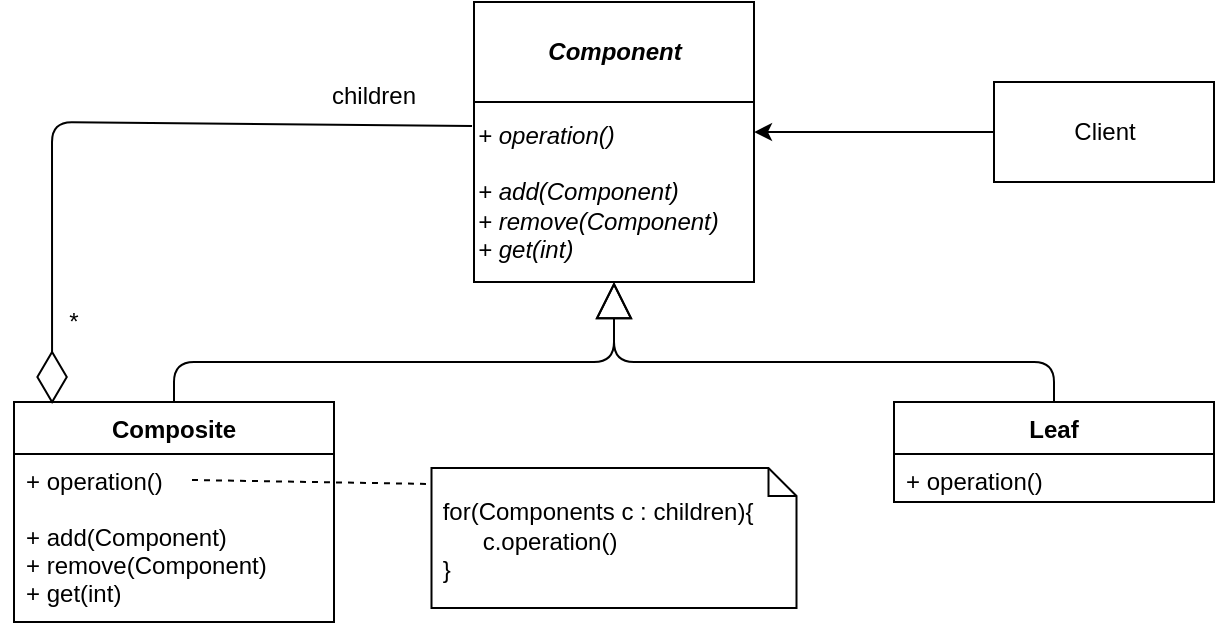 <mxfile version="12.4.2" type="device" pages="1"><diagram id="pwPey37keKHS50bip3LP" name="Page-1"><mxGraphModel dx="1422" dy="769" grid="1" gridSize="10" guides="1" tooltips="1" connect="1" arrows="1" fold="1" page="1" pageScale="1" pageWidth="850" pageHeight="1100" math="0" shadow="0"><root><mxCell id="0"/><mxCell id="1" parent="0"/><mxCell id="86VfbtpFM_BXAdHo7OOQ-2" value="&lt;i&gt;&lt;b&gt;Component&lt;/b&gt;&lt;/i&gt;" style="html=1;" parent="1" vertex="1"><mxGeometry x="310" y="100" width="140" height="50" as="geometry"/></mxCell><mxCell id="Jr0UZwylnHddNpagC3Kd-8" value="" style="edgeStyle=orthogonalEdgeStyle;rounded=0;orthogonalLoop=1;jettySize=auto;html=1;entryX=1;entryY=0.167;entryDx=0;entryDy=0;entryPerimeter=0;" edge="1" parent="1" source="86VfbtpFM_BXAdHo7OOQ-10" target="86VfbtpFM_BXAdHo7OOQ-4"><mxGeometry relative="1" as="geometry"/></mxCell><mxCell id="86VfbtpFM_BXAdHo7OOQ-10" value="Client" style="html=1;" parent="1" vertex="1"><mxGeometry x="570" y="140" width="110" height="50" as="geometry"/></mxCell><mxCell id="86VfbtpFM_BXAdHo7OOQ-4" value="&lt;div&gt;&lt;i&gt;+ operation()&lt;/i&gt;&lt;/div&gt;&lt;div&gt;&lt;i&gt;&lt;br&gt;&lt;/i&gt;&lt;/div&gt;&lt;div&gt;&lt;i&gt;+ add(Component)&lt;/i&gt;&lt;/div&gt;&lt;div&gt;&lt;i&gt;+ remove(Component)&lt;/i&gt;&lt;/div&gt;&lt;div&gt;&lt;i&gt;+ get(int)&lt;/i&gt;&lt;/div&gt;" style="rounded=0;whiteSpace=wrap;html=1;align=left;" parent="1" vertex="1"><mxGeometry x="310" y="150" width="140" height="90" as="geometry"/></mxCell><mxCell id="Jr0UZwylnHddNpagC3Kd-1" value="Composite" style="swimlane;fontStyle=1;align=center;verticalAlign=top;childLayout=stackLayout;horizontal=1;startSize=26;horizontalStack=0;resizeParent=1;resizeParentMax=0;resizeLast=0;collapsible=1;marginBottom=0;" vertex="1" parent="1"><mxGeometry x="80" y="300" width="160" height="110" as="geometry"/></mxCell><mxCell id="Jr0UZwylnHddNpagC3Kd-2" value="+ operation()&#xA;&#xA;+ add(Component)&#xA;+ remove(Component)&#xA;+ get(int)" style="text;strokeColor=none;fillColor=none;align=left;verticalAlign=top;spacingLeft=4;spacingRight=4;overflow=hidden;rotatable=0;points=[[0,0.5],[1,0.5]];portConstraint=eastwest;" vertex="1" parent="Jr0UZwylnHddNpagC3Kd-1"><mxGeometry y="26" width="160" height="84" as="geometry"/></mxCell><mxCell id="Jr0UZwylnHddNpagC3Kd-6" value="Leaf" style="swimlane;fontStyle=1;align=center;verticalAlign=top;childLayout=stackLayout;horizontal=1;startSize=26;horizontalStack=0;resizeParent=1;resizeParentMax=0;resizeLast=0;collapsible=1;marginBottom=0;" vertex="1" parent="1"><mxGeometry x="520" y="300" width="160" height="50" as="geometry"/></mxCell><mxCell id="Jr0UZwylnHddNpagC3Kd-7" value="+ operation()" style="text;strokeColor=none;fillColor=none;align=left;verticalAlign=top;spacingLeft=4;spacingRight=4;overflow=hidden;rotatable=0;points=[[0,0.5],[1,0.5]];portConstraint=eastwest;" vertex="1" parent="Jr0UZwylnHddNpagC3Kd-6"><mxGeometry y="26" width="160" height="24" as="geometry"/></mxCell><mxCell id="Jr0UZwylnHddNpagC3Kd-9" value="Extends" style="endArrow=block;endSize=16;endFill=0;html=1;exitX=0.5;exitY=0;exitDx=0;exitDy=0;noLabel=1;fontColor=none;entryX=0.5;entryY=1;entryDx=0;entryDy=0;" edge="1" parent="1" source="Jr0UZwylnHddNpagC3Kd-1" target="86VfbtpFM_BXAdHo7OOQ-4"><mxGeometry x="-0.891" y="79" width="160" relative="1" as="geometry"><mxPoint x="170" y="300" as="sourcePoint"/><mxPoint x="330" y="300" as="targetPoint"/><Array as="points"><mxPoint x="160" y="280"/><mxPoint x="380" y="280"/></Array><mxPoint as="offset"/></mxGeometry></mxCell><mxCell id="Jr0UZwylnHddNpagC3Kd-10" value="Extends" style="endArrow=block;endSize=16;endFill=0;html=1;noLabel=1;fontColor=none;" edge="1" parent="1"><mxGeometry x="-0.891" y="79" width="160" relative="1" as="geometry"><mxPoint x="600" y="300" as="sourcePoint"/><mxPoint x="380" y="240" as="targetPoint"/><Array as="points"><mxPoint x="600" y="280"/><mxPoint x="380" y="280"/></Array><mxPoint as="offset"/></mxGeometry></mxCell><mxCell id="Jr0UZwylnHddNpagC3Kd-11" value="&lt;div&gt;&amp;nbsp;&lt;/div&gt;&lt;div&gt;&amp;nbsp;for(Components c : children){&lt;/div&gt;&lt;div&gt;&amp;nbsp;&amp;nbsp; &amp;nbsp;&amp;nbsp;&amp;nbsp; c.operation()&lt;br&gt;&lt;/div&gt;&lt;div&gt;&amp;nbsp;}&lt;br&gt;&lt;/div&gt;" style="shape=note;whiteSpace=wrap;html=1;size=14;verticalAlign=top;align=left;spacingTop=-6;fontColor=none;" vertex="1" parent="1"><mxGeometry x="288.75" y="333" width="182.5" height="70" as="geometry"/></mxCell><mxCell id="Jr0UZwylnHddNpagC3Kd-12" value="" style="endArrow=none;dashed=1;html=1;fontColor=none;entryX=-0.004;entryY=0.114;entryDx=0;entryDy=0;entryPerimeter=0;" edge="1" parent="1" target="Jr0UZwylnHddNpagC3Kd-11"><mxGeometry width="50" height="50" relative="1" as="geometry"><mxPoint x="169" y="339" as="sourcePoint"/><mxPoint x="280" y="340" as="targetPoint"/></mxGeometry></mxCell><mxCell id="Jr0UZwylnHddNpagC3Kd-14" value="children" style="text;html=1;strokeColor=none;fillColor=none;align=center;verticalAlign=middle;whiteSpace=wrap;rounded=0;fontColor=none;" vertex="1" parent="1"><mxGeometry x="240" y="142" width="40" height="10" as="geometry"/></mxCell><mxCell id="Jr0UZwylnHddNpagC3Kd-17" value="" style="endArrow=diamondThin;endFill=0;endSize=24;html=1;fontColor=none;exitX=-0.007;exitY=0.133;exitDx=0;exitDy=0;exitPerimeter=0;entryX=0.119;entryY=0.009;entryDx=0;entryDy=0;entryPerimeter=0;" edge="1" parent="1" source="86VfbtpFM_BXAdHo7OOQ-4" target="Jr0UZwylnHddNpagC3Kd-1"><mxGeometry width="160" relative="1" as="geometry"><mxPoint x="300" y="165" as="sourcePoint"/><mxPoint x="100" y="165" as="targetPoint"/><Array as="points"><mxPoint x="99" y="160"/></Array></mxGeometry></mxCell><mxCell id="Jr0UZwylnHddNpagC3Kd-18" value="*" style="text;html=1;strokeColor=none;fillColor=none;align=center;verticalAlign=middle;whiteSpace=wrap;rounded=0;fontColor=none;" vertex="1" parent="1"><mxGeometry x="90" y="250" width="40" height="20" as="geometry"/></mxCell></root></mxGraphModel></diagram></mxfile>